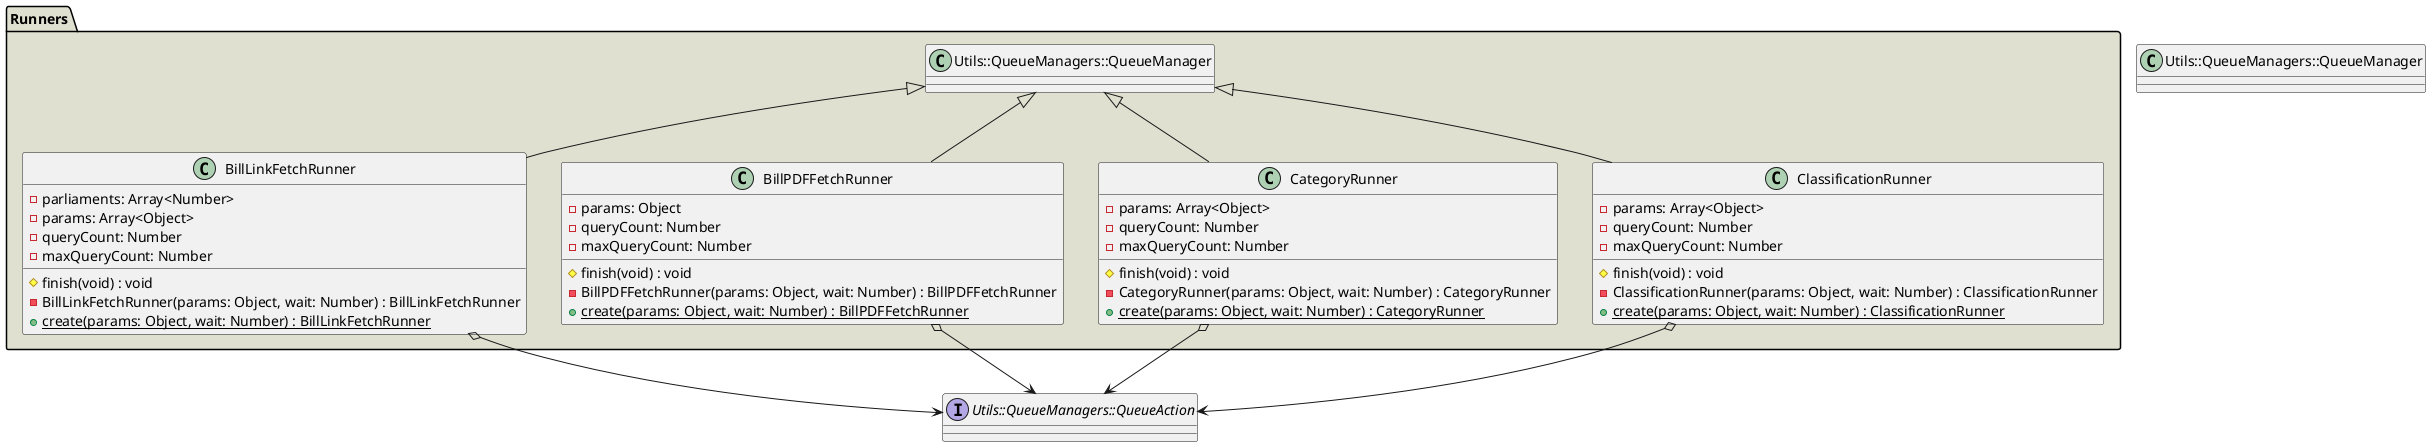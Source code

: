 @startuml
interface Utils::QueueManagers::QueueAction
class Utils::QueueManagers::QueueManager
package Runners #e0e0d1 {
    class BillLinkFetchRunner extends Utils::QueueManagers::QueueManager {
        - parliaments: Array<Number>
        - params: Array<Object>
        - queryCount: Number
        - maxQueryCount: Number
        # finish(void) : void
        - BillLinkFetchRunner(params: Object, wait: Number) : BillLinkFetchRunner
        {static} + create(params: Object, wait: Number) : BillLinkFetchRunner
    }
    BillLinkFetchRunner o--> Utils::QueueManagers::QueueAction

    class BillPDFFetchRunner extends Utils::QueueManagers::QueueManager {
        - params: Object
        - queryCount: Number
        - maxQueryCount: Number
        # finish(void) : void
        - BillPDFFetchRunner(params: Object, wait: Number) : BillPDFFetchRunner
        {static} + create(params: Object, wait: Number) : BillPDFFetchRunner
    }
    BillPDFFetchRunner o--> Utils::QueueManagers::QueueAction

    class CategoryRunner extends Utils::QueueManagers::QueueManager {
        - params: Array<Object>
        - queryCount: Number
        - maxQueryCount: Number
        # finish(void) : void
        - CategoryRunner(params: Object, wait: Number) : CategoryRunner
        {static} + create(params: Object, wait: Number) : CategoryRunner
    }
    CategoryRunner o--> Utils::QueueManagers::QueueAction

    class ClassificationRunner extends Utils::QueueManagers::QueueManager {
        - params: Array<Object>
        - queryCount: Number
        - maxQueryCount: Number
        # finish(void) : void
        - ClassificationRunner(params: Object, wait: Number) : ClassificationRunner
        {static} + create(params: Object, wait: Number) : ClassificationRunner
    }
    ClassificationRunner o--> Utils::QueueManagers::QueueAction
}
@enduml
